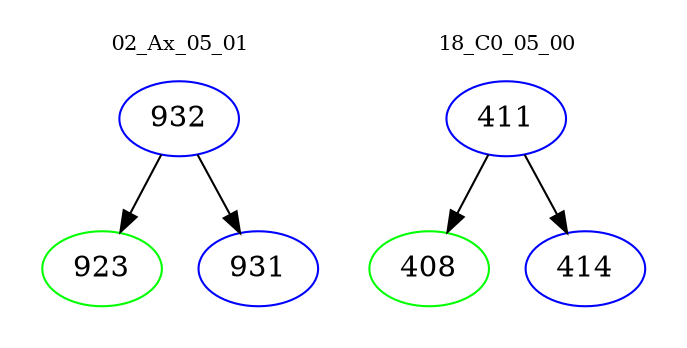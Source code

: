 digraph{
subgraph cluster_0 {
color = white
label = "02_Ax_05_01";
fontsize=10;
T0_932 [label="932", color="blue"]
T0_932 -> T0_923 [color="black"]
T0_923 [label="923", color="green"]
T0_932 -> T0_931 [color="black"]
T0_931 [label="931", color="blue"]
}
subgraph cluster_1 {
color = white
label = "18_C0_05_00";
fontsize=10;
T1_411 [label="411", color="blue"]
T1_411 -> T1_408 [color="black"]
T1_408 [label="408", color="green"]
T1_411 -> T1_414 [color="black"]
T1_414 [label="414", color="blue"]
}
}
